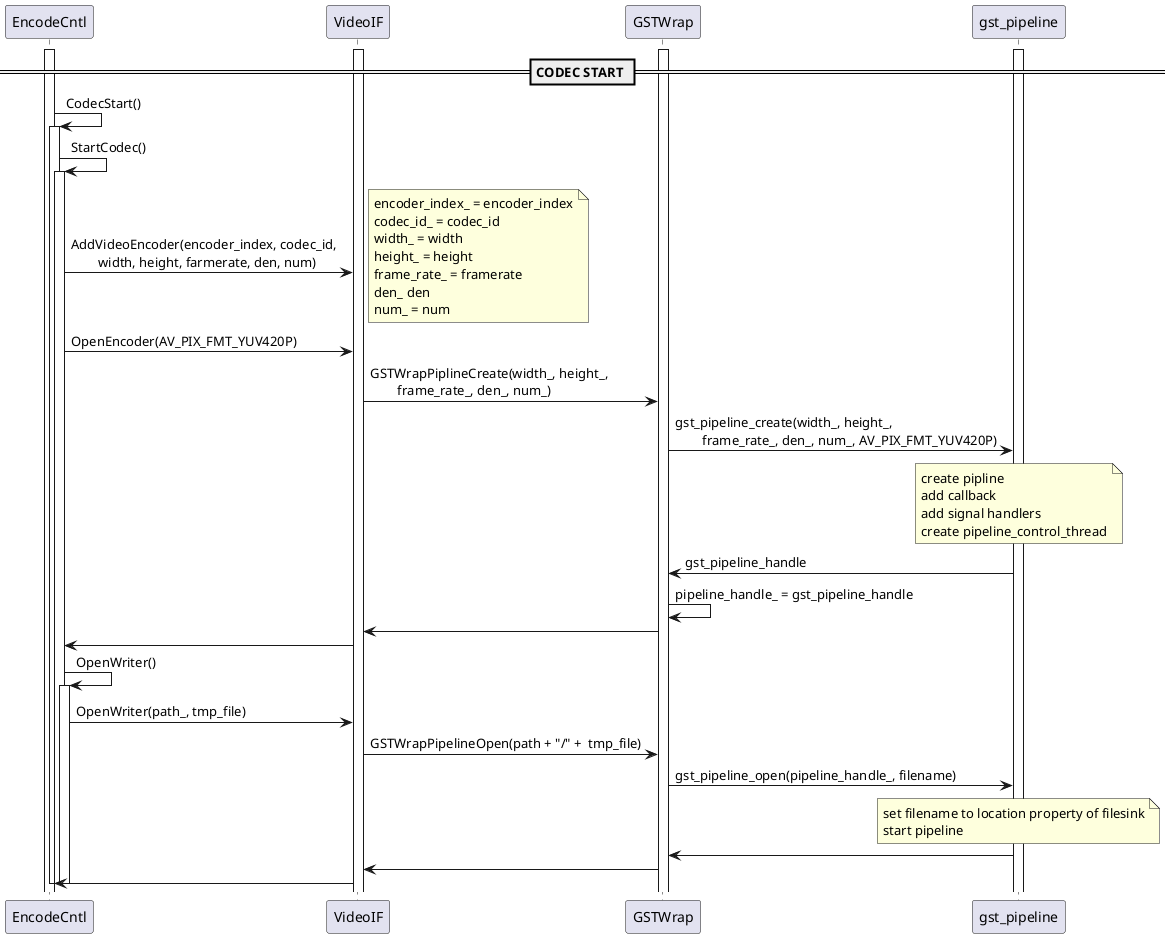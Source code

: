 @startuml
'participant NodeRef
'participant EditCntl
participant EncodeCntl
'participant EncodeCntlThread
'participant thread_function
participant VideoIF
'participant VideoOutput
'participant VideoEncoder
'participant EncoderBase
'participant VideoStreamPacket
participant GSTWrap
participant gst_pipeline

activate EncodeCntl
'activate EncodeCntlThread
activate VideoIF
activate GSTWrap
activate gst_pipeline

== CODEC START ==
/'
 '  START OF StartCodec
 '/
EncodeCntl -> EncodeCntl : CodecStart()
activate EncodeCntl
EncodeCntl -> EncodeCntl : StartCodec()
activate EncodeCntl
EncodeCntl -> VideoIF : AddVideoEncoder(encoder_index, codec_id,\n\
        width, height, farmerate, den, num)
note right
encoder_index_ = encoder_index
codec_id_ = codec_id
width_ = width
height_ = height
frame_rate_ = framerate
den_ den
num_ = num
end note
EncodeCntl -> VideoIF : OpenEncoder(AV_PIX_FMT_YUV420P)
VideoIF -> GSTWrap : GSTWrapPiplineCreate(width_, height_,\n\
        frame_rate_, den_, num_)
GSTWrap -> gst_pipeline : gst_pipeline_create(width_, height_,\n\
        frame_rate_, den_, num_, AV_PIX_FMT_YUV420P)
note over gst_pipeline
create pipline
add callback
add signal handlers
create pipeline_control_thread
end note
GSTWrap <- gst_pipeline : gst_pipeline_handle
GSTWrap -> GSTWrap : pipeline_handle_ = gst_pipeline_handle
VideoIF <- GSTWrap :
EncodeCntl <- VideoIF
EncodeCntl -> EncodeCntl : OpenWriter()
activate EncodeCntl
EncodeCntl -> VideoIF : OpenWriter(path_, tmp_file)
VideoIF -> GSTWrap : GSTWrapPipelineOpen(path + "/" +  tmp_file)
GSTWrap -> gst_pipeline : gst_pipeline_open(pipeline_handle_, filename)
note over gst_pipeline
set filename to location property of filesink
start pipeline
end note
GSTWrap <- gst_pipeline :
VideoIF <- GSTWrap :
EncodeCntl <- VideoIF
deactivate EncodeCntl
deactivate EncodeCntl
deactivate EncodeCntl

@enduml
